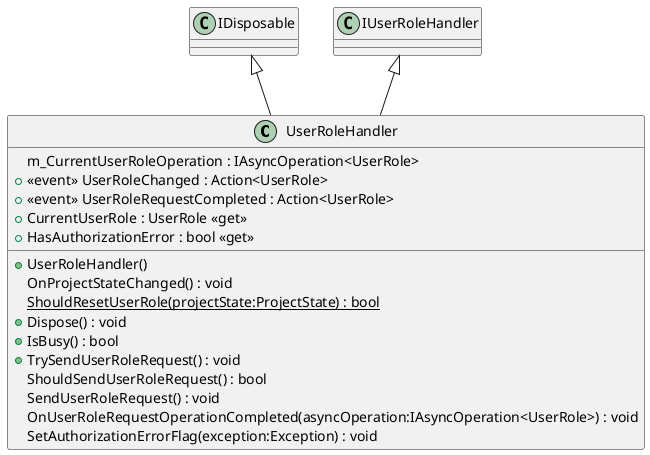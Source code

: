 @startuml
class UserRoleHandler {
    m_CurrentUserRoleOperation : IAsyncOperation<UserRole>
    +  <<event>> UserRoleChanged : Action<UserRole> 
    +  <<event>> UserRoleRequestCompleted : Action<UserRole> 
    + CurrentUserRole : UserRole <<get>>
    + HasAuthorizationError : bool <<get>>
    + UserRoleHandler()
    OnProjectStateChanged() : void
    {static} ShouldResetUserRole(projectState:ProjectState) : bool
    + Dispose() : void
    + IsBusy() : bool
    + TrySendUserRoleRequest() : void
    ShouldSendUserRoleRequest() : bool
    SendUserRoleRequest() : void
    OnUserRoleRequestOperationCompleted(asyncOperation:IAsyncOperation<UserRole>) : void
    SetAuthorizationErrorFlag(exception:Exception) : void
}
IDisposable <|-- UserRoleHandler
IUserRoleHandler <|-- UserRoleHandler
@enduml

